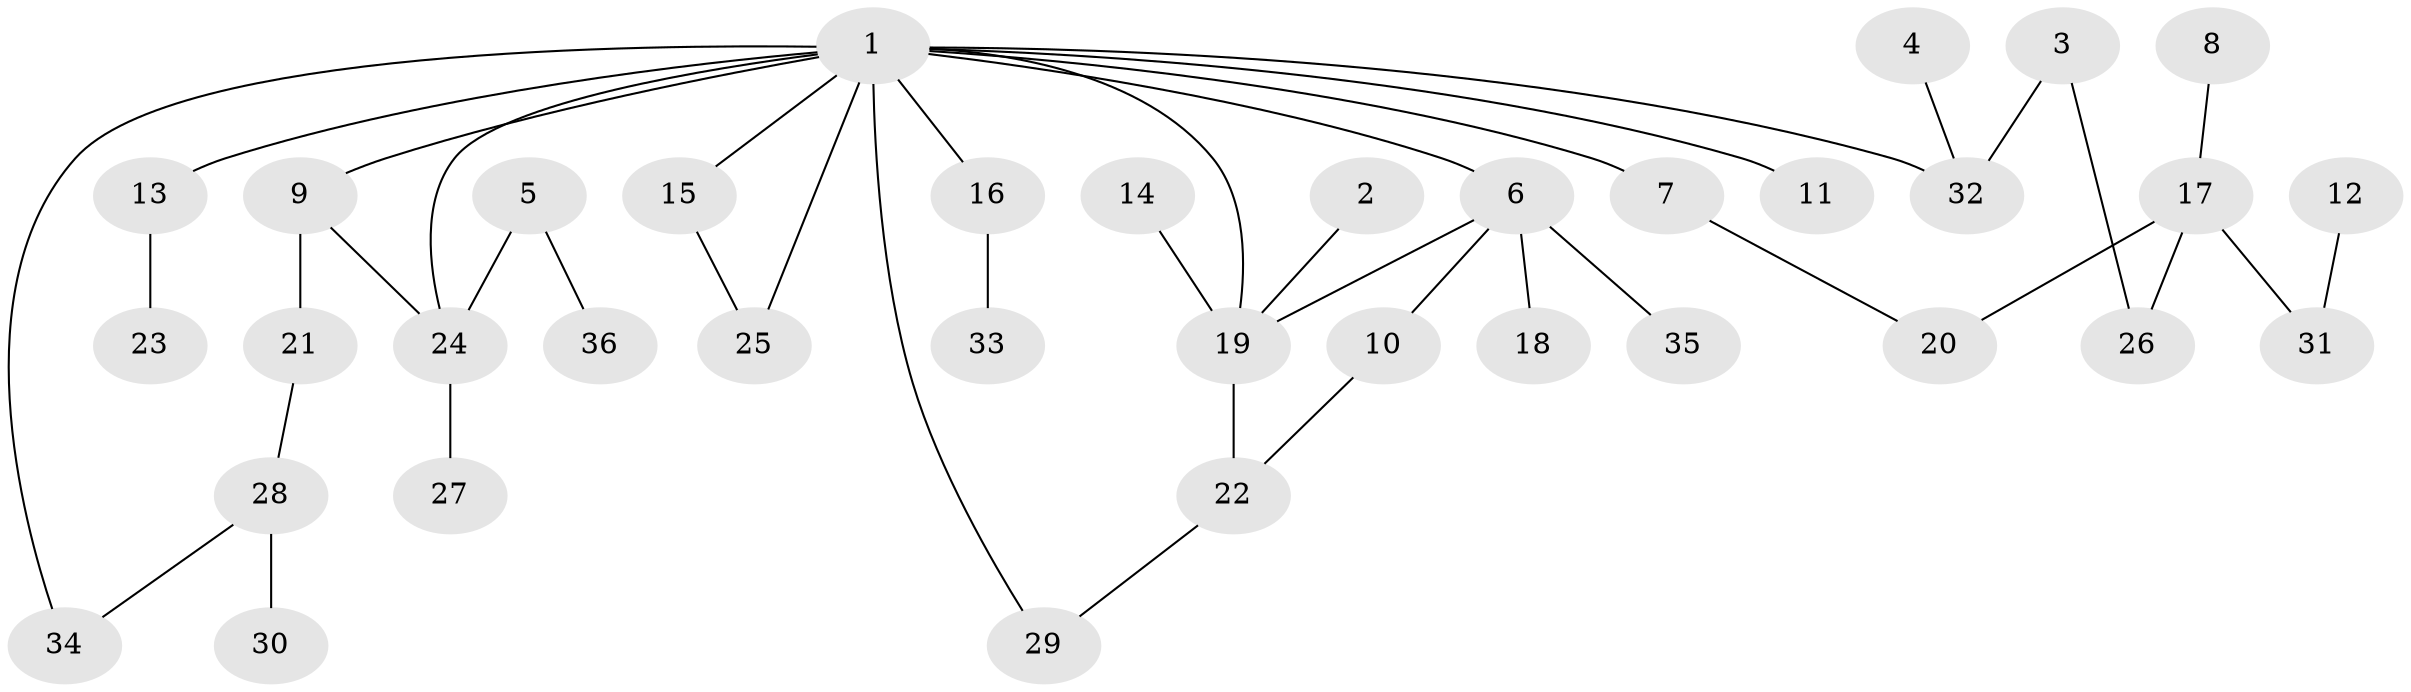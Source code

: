 // original degree distribution, {4: 0.06944444444444445, 6: 0.013888888888888888, 7: 0.013888888888888888, 3: 0.16666666666666666, 5: 0.041666666666666664, 1: 0.3888888888888889, 2: 0.3055555555555556}
// Generated by graph-tools (version 1.1) at 2025/25/03/09/25 03:25:30]
// undirected, 36 vertices, 42 edges
graph export_dot {
graph [start="1"]
  node [color=gray90,style=filled];
  1;
  2;
  3;
  4;
  5;
  6;
  7;
  8;
  9;
  10;
  11;
  12;
  13;
  14;
  15;
  16;
  17;
  18;
  19;
  20;
  21;
  22;
  23;
  24;
  25;
  26;
  27;
  28;
  29;
  30;
  31;
  32;
  33;
  34;
  35;
  36;
  1 -- 6 [weight=1.0];
  1 -- 7 [weight=1.0];
  1 -- 9 [weight=1.0];
  1 -- 11 [weight=1.0];
  1 -- 13 [weight=1.0];
  1 -- 15 [weight=1.0];
  1 -- 16 [weight=1.0];
  1 -- 19 [weight=1.0];
  1 -- 24 [weight=1.0];
  1 -- 25 [weight=1.0];
  1 -- 29 [weight=1.0];
  1 -- 32 [weight=1.0];
  1 -- 34 [weight=1.0];
  2 -- 19 [weight=1.0];
  3 -- 26 [weight=1.0];
  3 -- 32 [weight=1.0];
  4 -- 32 [weight=1.0];
  5 -- 24 [weight=1.0];
  5 -- 36 [weight=1.0];
  6 -- 10 [weight=1.0];
  6 -- 18 [weight=1.0];
  6 -- 19 [weight=1.0];
  6 -- 35 [weight=1.0];
  7 -- 20 [weight=1.0];
  8 -- 17 [weight=1.0];
  9 -- 21 [weight=1.0];
  9 -- 24 [weight=1.0];
  10 -- 22 [weight=1.0];
  12 -- 31 [weight=1.0];
  13 -- 23 [weight=1.0];
  14 -- 19 [weight=1.0];
  15 -- 25 [weight=1.0];
  16 -- 33 [weight=1.0];
  17 -- 20 [weight=1.0];
  17 -- 26 [weight=1.0];
  17 -- 31 [weight=1.0];
  19 -- 22 [weight=1.0];
  21 -- 28 [weight=1.0];
  22 -- 29 [weight=1.0];
  24 -- 27 [weight=1.0];
  28 -- 30 [weight=1.0];
  28 -- 34 [weight=1.0];
}
